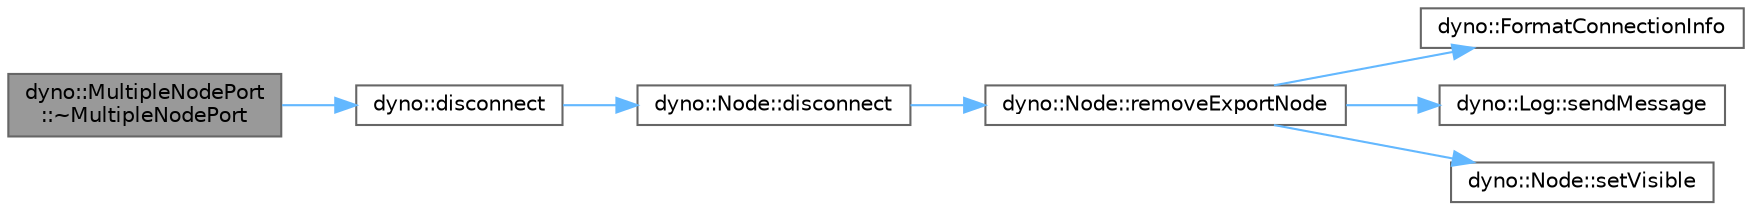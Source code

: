 digraph "dyno::MultipleNodePort::~MultipleNodePort"
{
 // LATEX_PDF_SIZE
  bgcolor="transparent";
  edge [fontname=Helvetica,fontsize=10,labelfontname=Helvetica,labelfontsize=10];
  node [fontname=Helvetica,fontsize=10,shape=box,height=0.2,width=0.4];
  rankdir="LR";
  Node1 [id="Node000001",label="dyno::MultipleNodePort\l::~MultipleNodePort",height=0.2,width=0.4,color="gray40", fillcolor="grey60", style="filled", fontcolor="black",tooltip=" "];
  Node1 -> Node2 [id="edge1_Node000001_Node000002",color="steelblue1",style="solid",tooltip=" "];
  Node2 [id="Node000002",label="dyno::disconnect",height=0.2,width=0.4,color="grey40", fillcolor="white", style="filled",URL="$namespacedyno.html#aa1422d9d48b7fccaa94ebbd8bbe6f333",tooltip=" "];
  Node2 -> Node3 [id="edge2_Node000002_Node000003",color="steelblue1",style="solid",tooltip=" "];
  Node3 [id="Node000003",label="dyno::Node::disconnect",height=0.2,width=0.4,color="grey40", fillcolor="white", style="filled",URL="$classdyno_1_1_node.html#a3de4fd3b43510ce6aefc9eb73aad51da",tooltip=" "];
  Node3 -> Node4 [id="edge3_Node000003_Node000004",color="steelblue1",style="solid",tooltip=" "];
  Node4 [id="Node000004",label="dyno::Node::removeExportNode",height=0.2,width=0.4,color="grey40", fillcolor="white", style="filled",URL="$classdyno_1_1_node.html#a6a9c5bd47d2feac107561b2769fd5c09",tooltip=" "];
  Node4 -> Node5 [id="edge4_Node000004_Node000005",color="steelblue1",style="solid",tooltip=" "];
  Node5 [id="Node000005",label="dyno::FormatConnectionInfo",height=0.2,width=0.4,color="grey40", fillcolor="white", style="filled",URL="$namespacedyno.html#ab0875130926015cab38080dde55df03b",tooltip=" "];
  Node4 -> Node6 [id="edge5_Node000004_Node000006",color="steelblue1",style="solid",tooltip=" "];
  Node6 [id="Node000006",label="dyno::Log::sendMessage",height=0.2,width=0.4,color="grey40", fillcolor="white", style="filled",URL="$classdyno_1_1_log.html#ade134ff996b87eb30b5cab64bc73ad28",tooltip="Add a new message to log."];
  Node4 -> Node7 [id="edge6_Node000004_Node000007",color="steelblue1",style="solid",tooltip=" "];
  Node7 [id="Node000007",label="dyno::Node::setVisible",height=0.2,width=0.4,color="grey40", fillcolor="white", style="filled",URL="$classdyno_1_1_node.html#ac8d11214a0508e24421095c5f9067421",tooltip="Set the visibility of context."];
}
